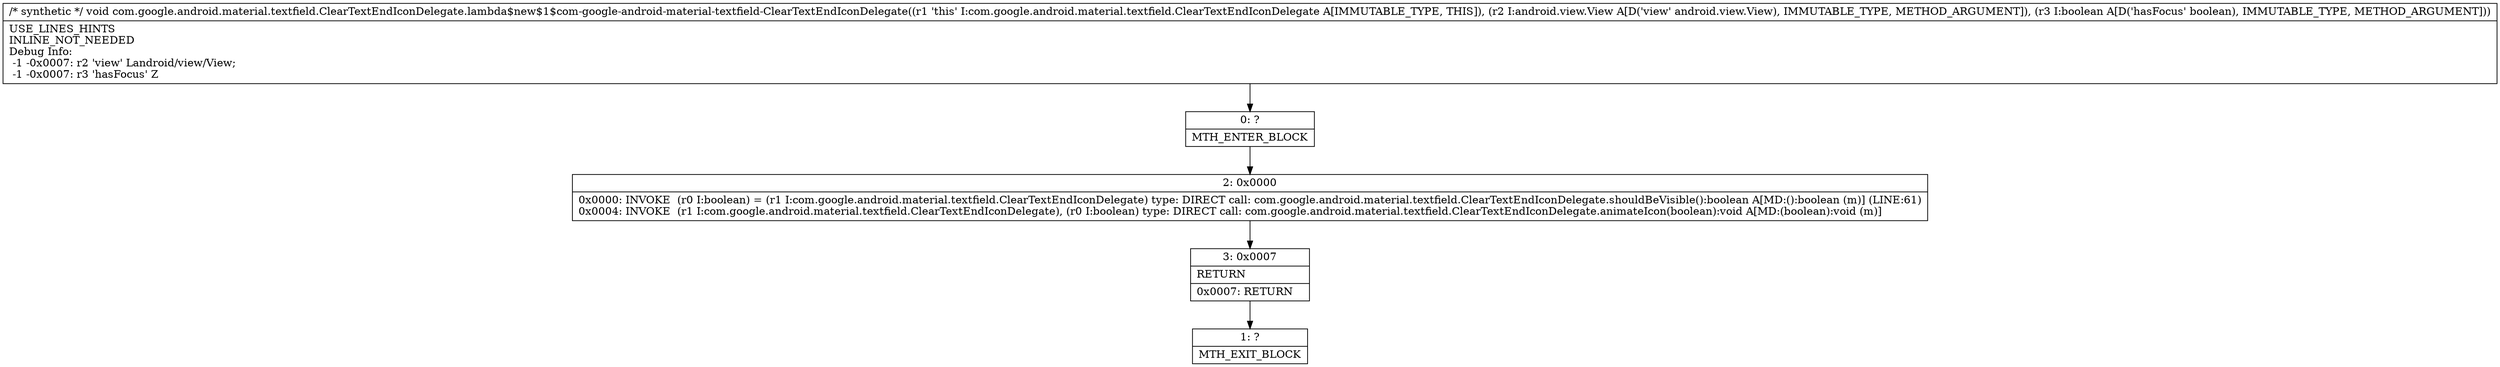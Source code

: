 digraph "CFG forcom.google.android.material.textfield.ClearTextEndIconDelegate.lambda$new$1$com\-google\-android\-material\-textfield\-ClearTextEndIconDelegate(Landroid\/view\/View;Z)V" {
Node_0 [shape=record,label="{0\:\ ?|MTH_ENTER_BLOCK\l}"];
Node_2 [shape=record,label="{2\:\ 0x0000|0x0000: INVOKE  (r0 I:boolean) = (r1 I:com.google.android.material.textfield.ClearTextEndIconDelegate) type: DIRECT call: com.google.android.material.textfield.ClearTextEndIconDelegate.shouldBeVisible():boolean A[MD:():boolean (m)] (LINE:61)\l0x0004: INVOKE  (r1 I:com.google.android.material.textfield.ClearTextEndIconDelegate), (r0 I:boolean) type: DIRECT call: com.google.android.material.textfield.ClearTextEndIconDelegate.animateIcon(boolean):void A[MD:(boolean):void (m)]\l}"];
Node_3 [shape=record,label="{3\:\ 0x0007|RETURN\l|0x0007: RETURN   \l}"];
Node_1 [shape=record,label="{1\:\ ?|MTH_EXIT_BLOCK\l}"];
MethodNode[shape=record,label="{\/* synthetic *\/ void com.google.android.material.textfield.ClearTextEndIconDelegate.lambda$new$1$com\-google\-android\-material\-textfield\-ClearTextEndIconDelegate((r1 'this' I:com.google.android.material.textfield.ClearTextEndIconDelegate A[IMMUTABLE_TYPE, THIS]), (r2 I:android.view.View A[D('view' android.view.View), IMMUTABLE_TYPE, METHOD_ARGUMENT]), (r3 I:boolean A[D('hasFocus' boolean), IMMUTABLE_TYPE, METHOD_ARGUMENT]))  | USE_LINES_HINTS\lINLINE_NOT_NEEDED\lDebug Info:\l  \-1 \-0x0007: r2 'view' Landroid\/view\/View;\l  \-1 \-0x0007: r3 'hasFocus' Z\l}"];
MethodNode -> Node_0;Node_0 -> Node_2;
Node_2 -> Node_3;
Node_3 -> Node_1;
}

